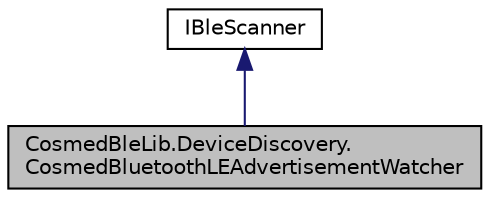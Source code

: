 digraph "CosmedBleLib.DeviceDiscovery.CosmedBluetoothLEAdvertisementWatcher"
{
 // LATEX_PDF_SIZE
  edge [fontname="Helvetica",fontsize="10",labelfontname="Helvetica",labelfontsize="10"];
  node [fontname="Helvetica",fontsize="10",shape=record];
  Node1 [label="CosmedBleLib.DeviceDiscovery.\lCosmedBluetoothLEAdvertisementWatcher",height=0.2,width=0.4,color="black", fillcolor="grey75", style="filled", fontcolor="black",tooltip="Wrapper class for the BleAdvertisementWatcher, allows passive or active scanning and filtering"];
  Node2 -> Node1 [dir="back",color="midnightblue",fontsize="10",style="solid",fontname="Helvetica"];
  Node2 [label="IBleScanner",height=0.2,width=0.4,color="black", fillcolor="white", style="filled",URL="$interface_cosmed_ble_lib_1_1_device_discovery_1_1_i_ble_scanner.html",tooltip="Reprensents and advertisements scanner"];
}
